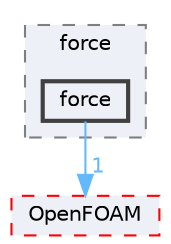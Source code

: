 digraph "src/regionFaModels/liquidFilm/subModels/kinematic/force/force"
{
 // LATEX_PDF_SIZE
  bgcolor="transparent";
  edge [fontname=Helvetica,fontsize=10,labelfontname=Helvetica,labelfontsize=10];
  node [fontname=Helvetica,fontsize=10,shape=box,height=0.2,width=0.4];
  compound=true
  subgraph clusterdir_7528661e0859e2178cb53ca32b31c912 {
    graph [ bgcolor="#edf0f7", pencolor="grey50", label="force", fontname=Helvetica,fontsize=10 style="filled,dashed", URL="dir_7528661e0859e2178cb53ca32b31c912.html",tooltip=""]
  dir_70e112621ebffebbeb9413745a4dc9a0 [label="force", fillcolor="#edf0f7", color="grey25", style="filled,bold", URL="dir_70e112621ebffebbeb9413745a4dc9a0.html",tooltip=""];
  }
  dir_c5473ff19b20e6ec4dfe5c310b3778a8 [label="OpenFOAM", fillcolor="#edf0f7", color="red", style="filled,dashed", URL="dir_c5473ff19b20e6ec4dfe5c310b3778a8.html",tooltip=""];
  dir_70e112621ebffebbeb9413745a4dc9a0->dir_c5473ff19b20e6ec4dfe5c310b3778a8 [headlabel="1", labeldistance=1.5 headhref="dir_001473_002695.html" href="dir_001473_002695.html" color="steelblue1" fontcolor="steelblue1"];
}

